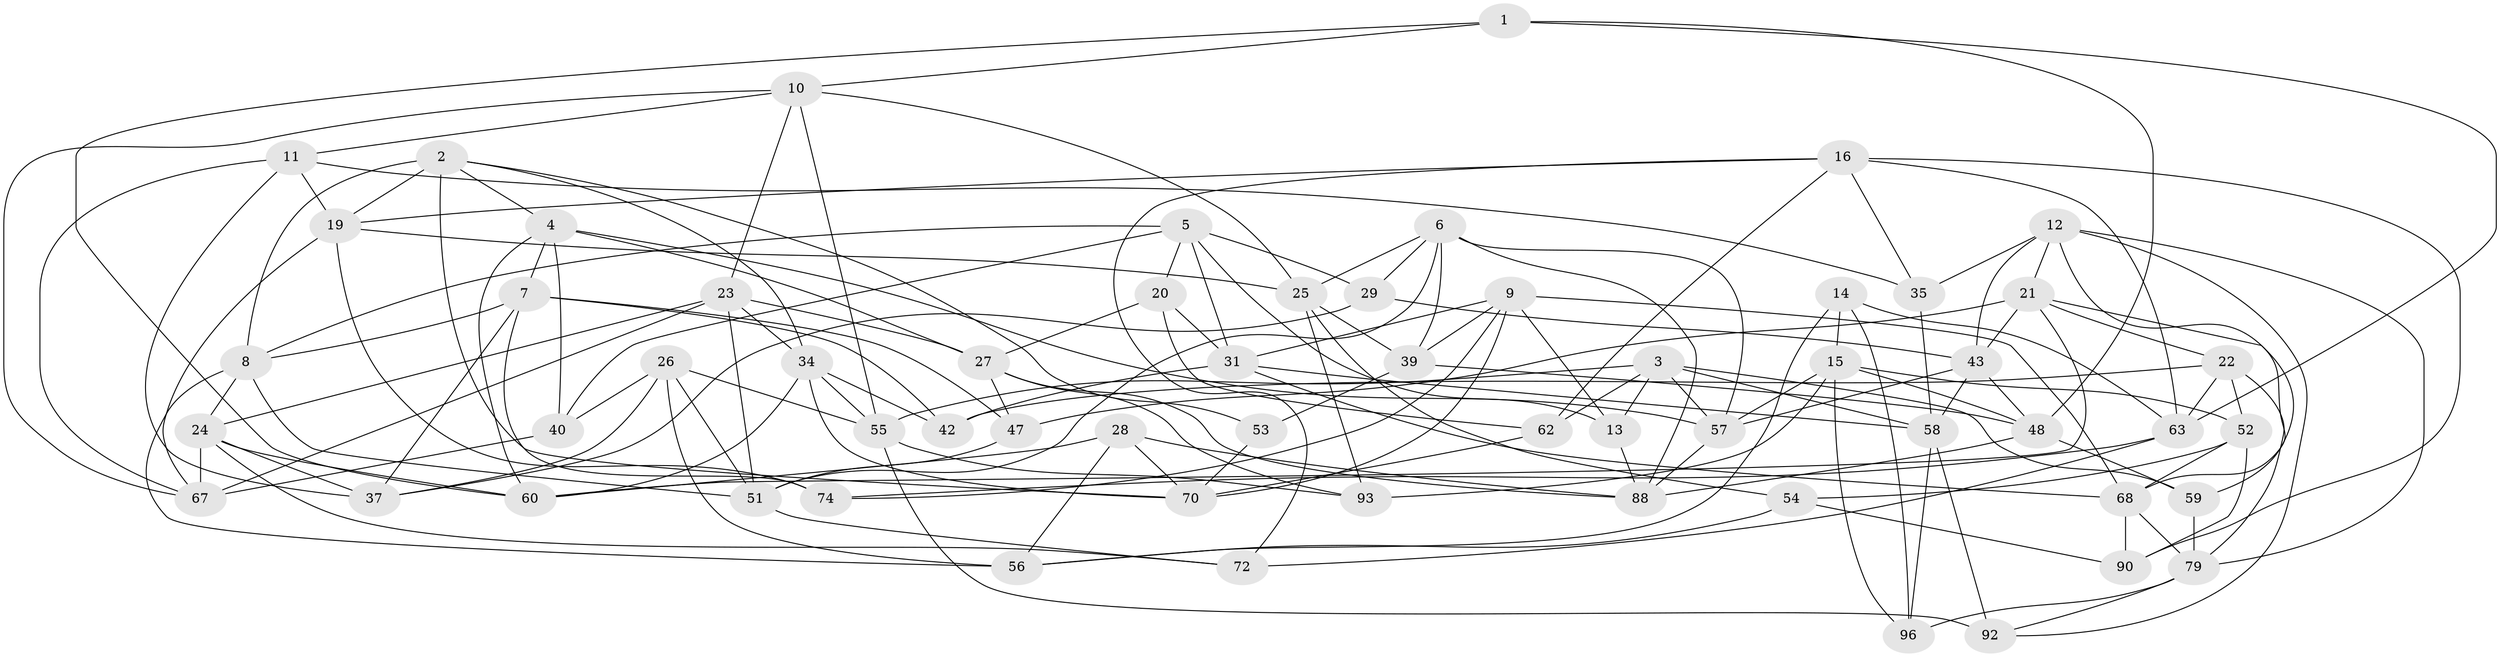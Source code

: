 // original degree distribution, {4: 1.0}
// Generated by graph-tools (version 1.1) at 2025/39/02/21/25 10:39:01]
// undirected, 60 vertices, 156 edges
graph export_dot {
graph [start="1"]
  node [color=gray90,style=filled];
  1;
  2 [super="+30"];
  3 [super="+18"];
  4 [super="+17"];
  5 [super="+38"];
  6 [super="+86"];
  7 [super="+91"];
  8 [super="+77"];
  9 [super="+66"];
  10 [super="+83"];
  11 [super="+64"];
  12 [super="+49"];
  13;
  14;
  15 [super="+44"];
  16 [super="+69"];
  19 [super="+95"];
  20;
  21 [super="+46"];
  22 [super="+41"];
  23 [super="+50"];
  24 [super="+36"];
  25 [super="+45"];
  26 [super="+75"];
  27 [super="+33"];
  28;
  29;
  31 [super="+32"];
  34 [super="+94"];
  35;
  37 [super="+82"];
  39 [super="+84"];
  40;
  42;
  43 [super="+65"];
  47;
  48 [super="+71"];
  51 [super="+100"];
  52 [super="+85"];
  53;
  54;
  55 [super="+61"];
  56 [super="+98"];
  57 [super="+87"];
  58 [super="+73"];
  59;
  60 [super="+99"];
  62;
  63 [super="+97"];
  67 [super="+76"];
  68 [super="+78"];
  70 [super="+81"];
  72;
  74;
  79 [super="+80"];
  88 [super="+89"];
  90;
  92;
  93;
  96;
  1 -- 60;
  1 -- 10;
  1 -- 48;
  1 -- 63;
  2 -- 70;
  2 -- 8;
  2 -- 34;
  2 -- 19;
  2 -- 4;
  2 -- 53;
  3 -- 57;
  3 -- 13;
  3 -- 59;
  3 -- 62;
  3 -- 55;
  3 -- 58;
  4 -- 40;
  4 -- 27;
  4 -- 60;
  4 -- 7;
  4 -- 57;
  5 -- 8;
  5 -- 13;
  5 -- 40;
  5 -- 29;
  5 -- 20;
  5 -- 31;
  6 -- 29;
  6 -- 25;
  6 -- 39;
  6 -- 88;
  6 -- 57;
  6 -- 51;
  7 -- 42;
  7 -- 8;
  7 -- 74;
  7 -- 47;
  7 -- 37;
  8 -- 56;
  8 -- 24;
  8 -- 51;
  9 -- 70;
  9 -- 74;
  9 -- 68;
  9 -- 13;
  9 -- 39;
  9 -- 31;
  10 -- 25;
  10 -- 67;
  10 -- 11;
  10 -- 55;
  10 -- 23;
  11 -- 35;
  11 -- 19;
  11 -- 67;
  11 -- 37 [weight=2];
  12 -- 43;
  12 -- 68;
  12 -- 35;
  12 -- 79;
  12 -- 92;
  12 -- 21;
  13 -- 88;
  14 -- 56;
  14 -- 63;
  14 -- 96;
  14 -- 15;
  15 -- 48;
  15 -- 96;
  15 -- 52;
  15 -- 93;
  15 -- 57;
  16 -- 62;
  16 -- 72;
  16 -- 19;
  16 -- 90;
  16 -- 35;
  16 -- 63;
  19 -- 25;
  19 -- 74;
  19 -- 67;
  20 -- 62;
  20 -- 27;
  20 -- 31;
  21 -- 59;
  21 -- 22;
  21 -- 60;
  21 -- 43;
  21 -- 47;
  22 -- 63;
  22 -- 52 [weight=2];
  22 -- 42;
  22 -- 79;
  23 -- 24;
  23 -- 34;
  23 -- 27;
  23 -- 67;
  23 -- 51;
  24 -- 72;
  24 -- 60;
  24 -- 67;
  24 -- 37;
  25 -- 93;
  25 -- 54;
  25 -- 39;
  26 -- 56 [weight=2];
  26 -- 37;
  26 -- 40;
  26 -- 55;
  26 -- 51;
  27 -- 47;
  27 -- 88;
  27 -- 93;
  28 -- 60;
  28 -- 70;
  28 -- 88;
  28 -- 56;
  29 -- 37;
  29 -- 43;
  31 -- 42;
  31 -- 58;
  31 -- 68;
  34 -- 70;
  34 -- 42;
  34 -- 60;
  34 -- 55;
  35 -- 58;
  39 -- 53 [weight=2];
  39 -- 48;
  40 -- 67;
  43 -- 58;
  43 -- 48;
  43 -- 57;
  47 -- 51;
  48 -- 59;
  48 -- 88;
  51 -- 72;
  52 -- 54;
  52 -- 68;
  52 -- 90;
  53 -- 70;
  54 -- 90;
  54 -- 56;
  55 -- 92;
  55 -- 93;
  57 -- 88;
  58 -- 92;
  58 -- 96;
  59 -- 79;
  62 -- 70;
  63 -- 72;
  63 -- 74;
  68 -- 79;
  68 -- 90;
  79 -- 96;
  79 -- 92;
}
